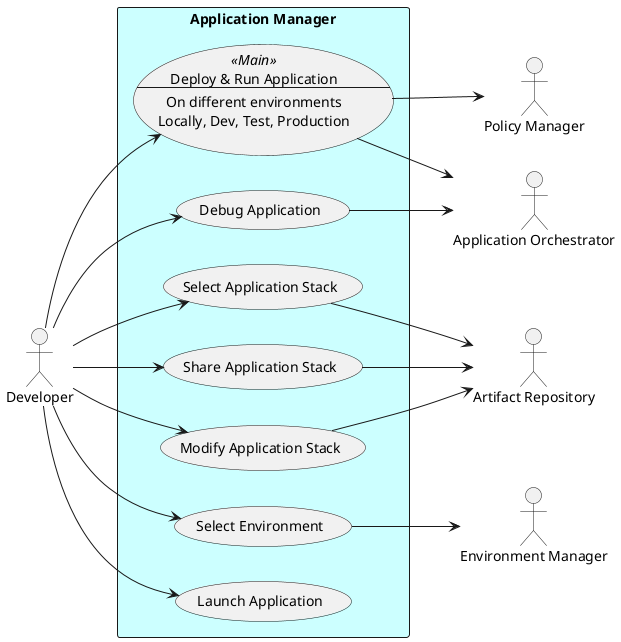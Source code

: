 @startuml

left to right direction

actor :Developer:

actor :Policy Manager:
actor :Environment Manager:
actor :Application Orchestrator:
actor :Artifact Repository:

rectangle "Application Manager" #ccffff {
    UseCase DRA <<Main>> as "Deploy & Run Application
    ---
    On different environments
    Locally, Dev, Test, Production
    "

    UseCase SAS as "Select Application Stack"
    UseCase SE  as "Select Environment"
    UseCase DA as "Debug Application"
    UseCase MAS as "Modify Application Stack"
    UseCase SAS2 as "Share Application Stack"
    UseCase LA  as "Launch Application"

    Developer --> DRA
    Developer --> LA
    Developer --> SAS
    Developer --> DA
    Developer --> MAS
    Developer --> SAS2
    Developer --> SE
    SE --> (Environment Manager)
    SAS2 --> (Artifact Repository)
    SAS --> (Artifact Repository)
    MAS --> (Artifact Repository)
    DRA --> (Application Orchestrator)
    DA --> (Application Orchestrator)
    DRA --> (Policy Manager)
}

@enduml

